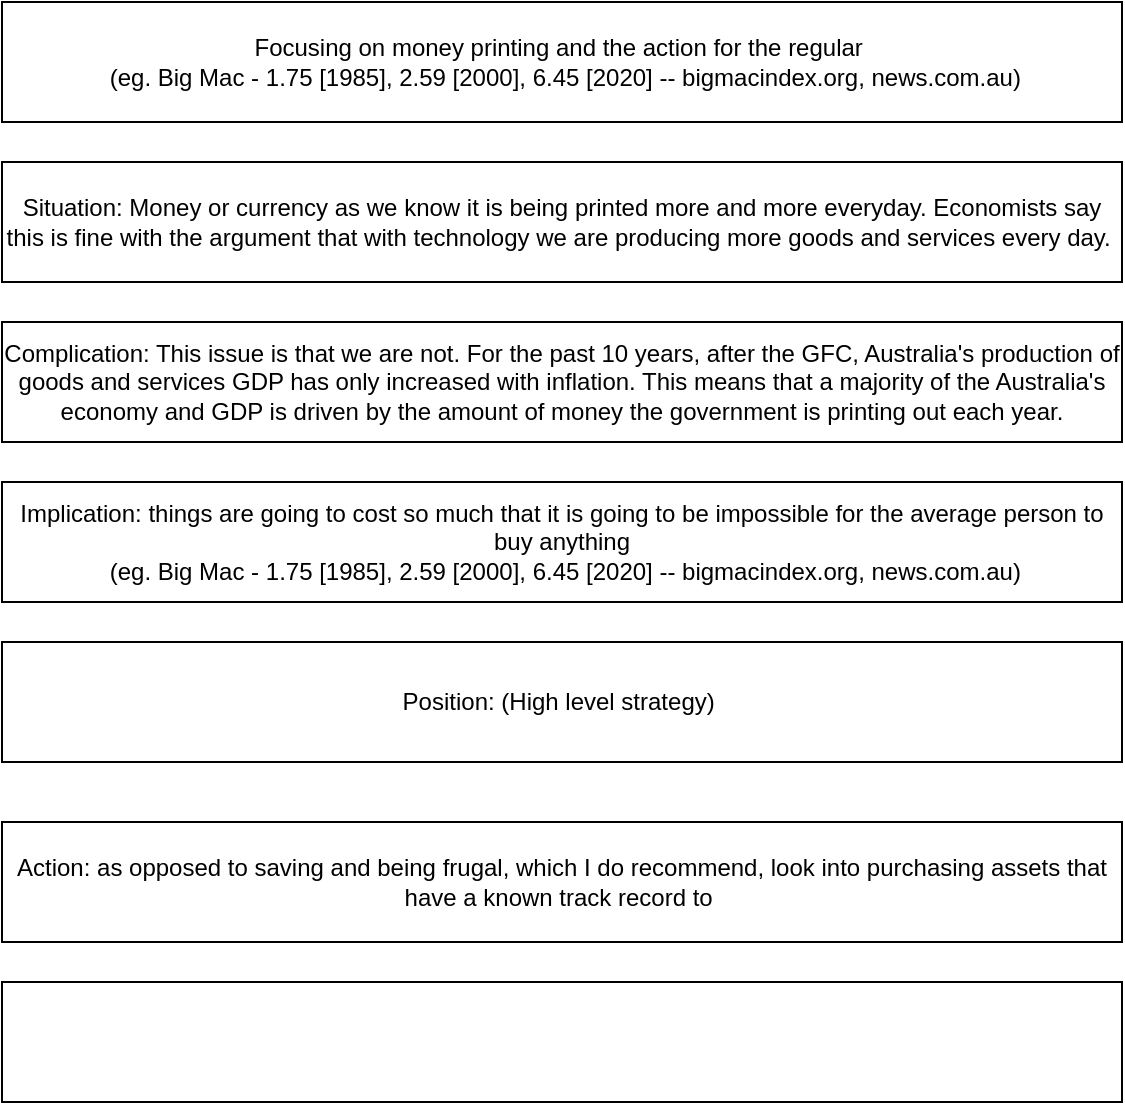 <mxfile version="13.10.1" type="device"><diagram id="TSpBnTXuqBBWeZEdmd4i" name="Page-1"><mxGraphModel dx="1185" dy="635" grid="1" gridSize="10" guides="1" tooltips="1" connect="1" arrows="1" fold="1" page="1" pageScale="1" pageWidth="850" pageHeight="1100" math="0" shadow="0"><root><mxCell id="0"/><mxCell id="1" parent="0"/><mxCell id="G__9CeLI1836QC2q0mjR-3" value="Situation: Money or currency as we know it is being printed more and more everyday. Economists say this is fine with the argument that with technology we are producing more goods and services every day.&amp;nbsp;" style="rounded=0;whiteSpace=wrap;html=1;" vertex="1" parent="1"><mxGeometry x="110" y="130" width="560" height="60" as="geometry"/></mxCell><mxCell id="G__9CeLI1836QC2q0mjR-9" value="Complication: This issue is that we are not. For the past 10 years, after the GFC, Australia's production of goods and services GDP has only increased with inflation. This means that a majority of the Australia's economy and GDP is driven by the amount of money the government is printing out each year." style="rounded=0;whiteSpace=wrap;html=1;" vertex="1" parent="1"><mxGeometry x="110" y="210" width="560" height="60" as="geometry"/></mxCell><mxCell id="G__9CeLI1836QC2q0mjR-10" value="Implication: things are going to cost so much that it is going to be impossible for the average person to buy anything&lt;br&gt;&amp;nbsp;(eg. Big Mac - 1.75 [1985], 2.59 [2000], 6.45 [2020] -- bigmacindex.org, news.com.au)" style="rounded=0;whiteSpace=wrap;html=1;" vertex="1" parent="1"><mxGeometry x="110" y="290" width="560" height="60" as="geometry"/></mxCell><mxCell id="G__9CeLI1836QC2q0mjR-11" value="Position: (High level strategy)&amp;nbsp;" style="rounded=0;whiteSpace=wrap;html=1;" vertex="1" parent="1"><mxGeometry x="110" y="370" width="560" height="60" as="geometry"/></mxCell><mxCell id="G__9CeLI1836QC2q0mjR-12" value="Action: as opposed to saving and being frugal, which I do recommend, look into purchasing assets that have a known track record to&amp;nbsp;" style="rounded=0;whiteSpace=wrap;html=1;" vertex="1" parent="1"><mxGeometry x="110" y="460" width="560" height="60" as="geometry"/></mxCell><mxCell id="G__9CeLI1836QC2q0mjR-13" value="" style="rounded=0;whiteSpace=wrap;html=1;" vertex="1" parent="1"><mxGeometry x="110" y="540" width="560" height="60" as="geometry"/></mxCell><mxCell id="G__9CeLI1836QC2q0mjR-17" value="Focusing on money printing and the action for the regular&amp;nbsp;&lt;br&gt;&amp;nbsp;(eg. Big Mac - 1.75 [1985], 2.59 [2000], 6.45 [2020] -- bigmacindex.org, news.com.au)" style="rounded=0;whiteSpace=wrap;html=1;" vertex="1" parent="1"><mxGeometry x="110" y="50" width="560" height="60" as="geometry"/></mxCell></root></mxGraphModel></diagram></mxfile>